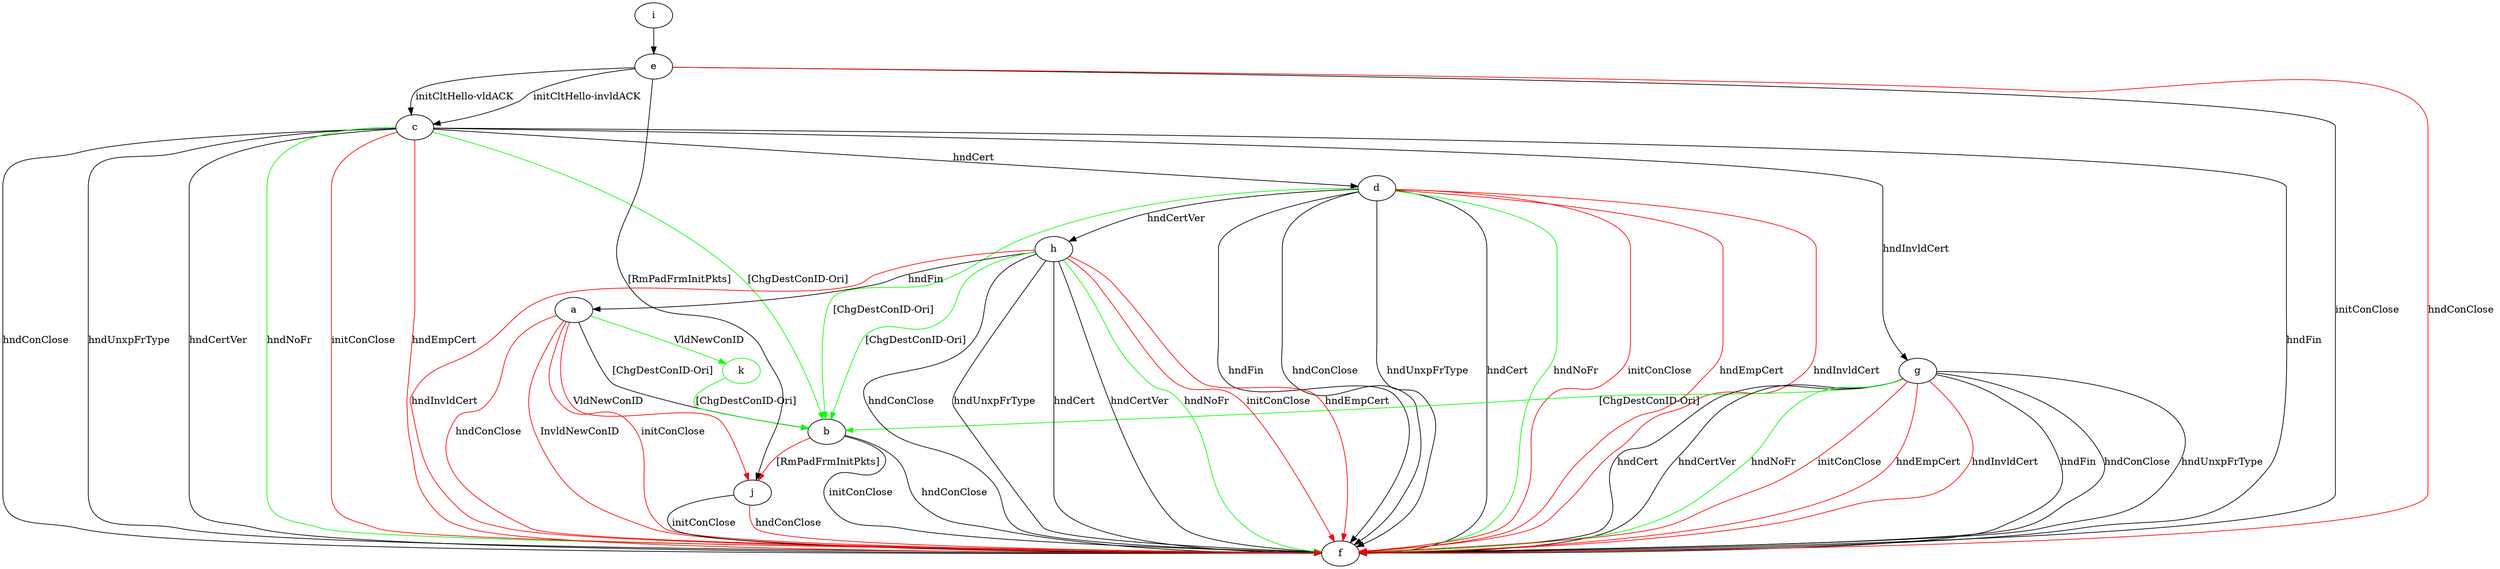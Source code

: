 digraph "" {
	a -> b	[key=0,
		label="[ChgDestConID-Ori] "];
	a -> f	[key=0,
		color=red,
		label="initConClose "];
	a -> f	[key=1,
		color=red,
		label="hndConClose "];
	a -> f	[key=2,
		color=red,
		label="InvldNewConID "];
	a -> j	[key=0,
		color=red,
		label="VldNewConID "];
	k	[color=green];
	a -> k	[key=0,
		color=green,
		label="VldNewConID "];
	b -> f	[key=0,
		label="initConClose "];
	b -> f	[key=1,
		label="hndConClose "];
	b -> j	[key=0,
		color=red,
		label="[RmPadFrmInitPkts] "];
	c -> b	[key=0,
		color=green,
		label="[ChgDestConID-Ori] "];
	c -> d	[key=0,
		label="hndCert "];
	c -> f	[key=0,
		label="hndFin "];
	c -> f	[key=1,
		label="hndConClose "];
	c -> f	[key=2,
		label="hndUnxpFrType "];
	c -> f	[key=3,
		label="hndCertVer "];
	c -> f	[key=4,
		color=green,
		label="hndNoFr "];
	c -> f	[key=5,
		color=red,
		label="initConClose "];
	c -> f	[key=6,
		color=red,
		label="hndEmpCert "];
	c -> g	[key=0,
		label="hndInvldCert "];
	d -> b	[key=0,
		color=green,
		label="[ChgDestConID-Ori] "];
	d -> f	[key=0,
		label="hndFin "];
	d -> f	[key=1,
		label="hndConClose "];
	d -> f	[key=2,
		label="hndUnxpFrType "];
	d -> f	[key=3,
		label="hndCert "];
	d -> f	[key=4,
		color=green,
		label="hndNoFr "];
	d -> f	[key=5,
		color=red,
		label="initConClose "];
	d -> f	[key=6,
		color=red,
		label="hndEmpCert "];
	d -> f	[key=7,
		color=red,
		label="hndInvldCert "];
	d -> h	[key=0,
		label="hndCertVer "];
	e -> c	[key=0,
		label="initCltHello-vldACK "];
	e -> c	[key=1,
		label="initCltHello-invldACK "];
	e -> f	[key=0,
		label="initConClose "];
	e -> f	[key=1,
		color=red,
		label="hndConClose "];
	e -> j	[key=0,
		label="[RmPadFrmInitPkts] "];
	g -> b	[key=0,
		color=green,
		label="[ChgDestConID-Ori] "];
	g -> f	[key=0,
		label="hndFin "];
	g -> f	[key=1,
		label="hndConClose "];
	g -> f	[key=2,
		label="hndUnxpFrType "];
	g -> f	[key=3,
		label="hndCert "];
	g -> f	[key=4,
		label="hndCertVer "];
	g -> f	[key=5,
		color=green,
		label="hndNoFr "];
	g -> f	[key=6,
		color=red,
		label="initConClose "];
	g -> f	[key=7,
		color=red,
		label="hndEmpCert "];
	g -> f	[key=8,
		color=red,
		label="hndInvldCert "];
	h -> a	[key=0,
		label="hndFin "];
	h -> b	[key=0,
		color=green,
		label="[ChgDestConID-Ori] "];
	h -> f	[key=0,
		label="hndConClose "];
	h -> f	[key=1,
		label="hndUnxpFrType "];
	h -> f	[key=2,
		label="hndCert "];
	h -> f	[key=3,
		label="hndCertVer "];
	h -> f	[key=4,
		color=green,
		label="hndNoFr "];
	h -> f	[key=5,
		color=red,
		label="initConClose "];
	h -> f	[key=6,
		color=red,
		label="hndEmpCert "];
	h -> f	[key=7,
		color=red,
		label="hndInvldCert "];
	i -> e	[key=0];
	j -> f	[key=0,
		label="initConClose "];
	j -> f	[key=1,
		color=red,
		label="hndConClose "];
	k -> b	[key=0,
		color=green,
		label="[ChgDestConID-Ori] "];
}
